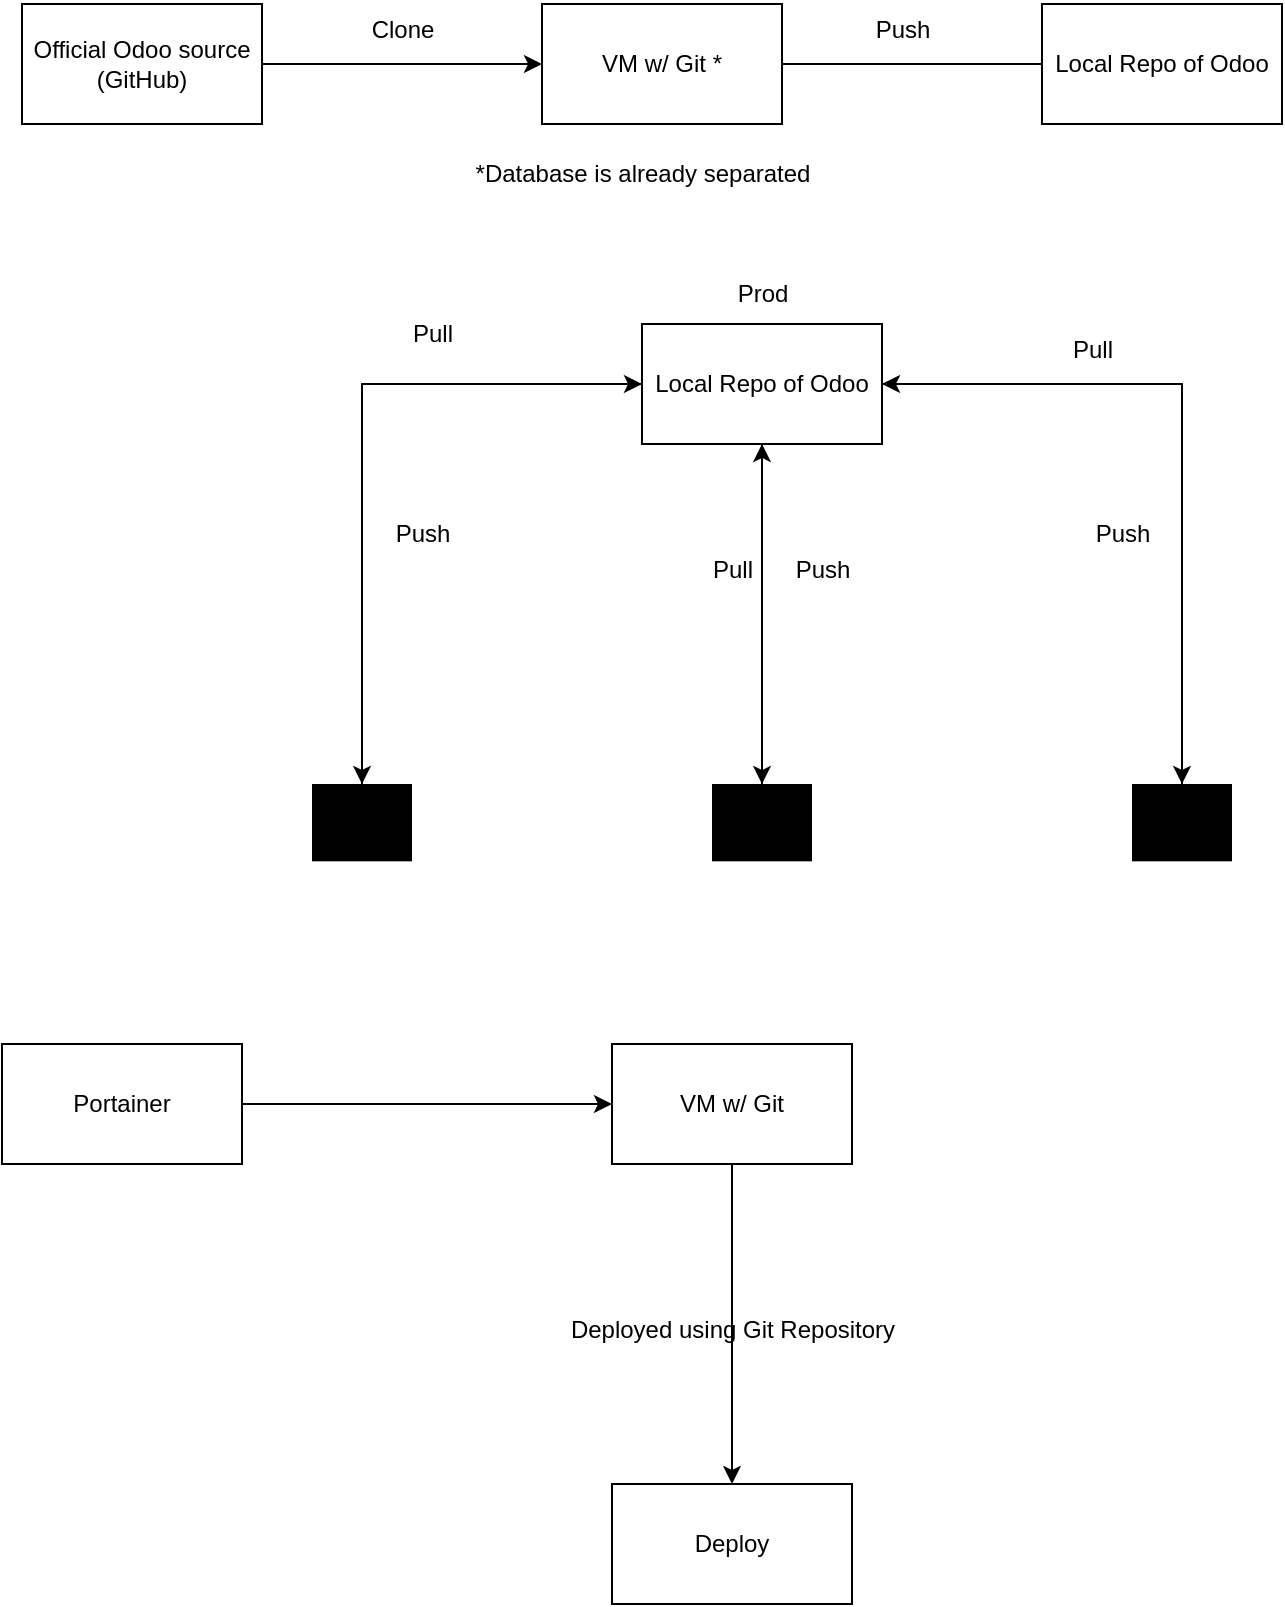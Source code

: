 <mxfile version="25.0.3">
  <diagram name="Page-1" id="1hOGvvjaj4aH0Ujx-wwU">
    <mxGraphModel dx="1050" dy="671" grid="1" gridSize="10" guides="1" tooltips="1" connect="1" arrows="1" fold="1" page="1" pageScale="1" pageWidth="850" pageHeight="1100" math="0" shadow="0">
      <root>
        <mxCell id="0" />
        <mxCell id="1" parent="0" />
        <mxCell id="M_eiNCeGALxr4e18v2u4-3" style="edgeStyle=orthogonalEdgeStyle;rounded=0;orthogonalLoop=1;jettySize=auto;html=1;" edge="1" parent="1" source="M_eiNCeGALxr4e18v2u4-2">
          <mxGeometry relative="1" as="geometry">
            <mxPoint x="310" y="60" as="targetPoint" />
          </mxGeometry>
        </mxCell>
        <mxCell id="M_eiNCeGALxr4e18v2u4-2" value="Official Odoo source (GitHub)" style="rounded=0;whiteSpace=wrap;html=1;" vertex="1" parent="1">
          <mxGeometry x="50" y="30" width="120" height="60" as="geometry" />
        </mxCell>
        <mxCell id="M_eiNCeGALxr4e18v2u4-4" value="Clone" style="text;html=1;align=center;verticalAlign=middle;resizable=0;points=[];autosize=1;strokeColor=none;fillColor=none;" vertex="1" parent="1">
          <mxGeometry x="215" y="28" width="50" height="30" as="geometry" />
        </mxCell>
        <mxCell id="M_eiNCeGALxr4e18v2u4-6" style="edgeStyle=orthogonalEdgeStyle;rounded=0;orthogonalLoop=1;jettySize=auto;html=1;" edge="1" parent="1" source="M_eiNCeGALxr4e18v2u4-5">
          <mxGeometry relative="1" as="geometry">
            <mxPoint x="570" y="60" as="targetPoint" />
          </mxGeometry>
        </mxCell>
        <mxCell id="M_eiNCeGALxr4e18v2u4-5" value="VM w/ Git *" style="rounded=0;whiteSpace=wrap;html=1;" vertex="1" parent="1">
          <mxGeometry x="310" y="30" width="120" height="60" as="geometry" />
        </mxCell>
        <mxCell id="M_eiNCeGALxr4e18v2u4-7" value="Local Repo of Odoo" style="whiteSpace=wrap;html=1;" vertex="1" parent="1">
          <mxGeometry x="560" y="30" width="120" height="60" as="geometry" />
        </mxCell>
        <mxCell id="M_eiNCeGALxr4e18v2u4-8" value="Push" style="text;html=1;align=center;verticalAlign=middle;resizable=0;points=[];autosize=1;strokeColor=none;fillColor=none;" vertex="1" parent="1">
          <mxGeometry x="465" y="28" width="50" height="30" as="geometry" />
        </mxCell>
        <mxCell id="M_eiNCeGALxr4e18v2u4-17" style="edgeStyle=orthogonalEdgeStyle;rounded=0;orthogonalLoop=1;jettySize=auto;html=1;" edge="1" parent="1" source="M_eiNCeGALxr4e18v2u4-9" target="M_eiNCeGALxr4e18v2u4-11">
          <mxGeometry relative="1" as="geometry">
            <mxPoint x="205" y="410" as="targetPoint" />
          </mxGeometry>
        </mxCell>
        <mxCell id="M_eiNCeGALxr4e18v2u4-18" style="edgeStyle=orthogonalEdgeStyle;rounded=0;orthogonalLoop=1;jettySize=auto;html=1;" edge="1" parent="1" source="M_eiNCeGALxr4e18v2u4-9" target="M_eiNCeGALxr4e18v2u4-13">
          <mxGeometry relative="1" as="geometry" />
        </mxCell>
        <mxCell id="M_eiNCeGALxr4e18v2u4-19" style="edgeStyle=orthogonalEdgeStyle;rounded=0;orthogonalLoop=1;jettySize=auto;html=1;" edge="1" parent="1" source="M_eiNCeGALxr4e18v2u4-9" target="M_eiNCeGALxr4e18v2u4-12">
          <mxGeometry relative="1" as="geometry" />
        </mxCell>
        <mxCell id="M_eiNCeGALxr4e18v2u4-9" value="Local Repo of Odoo" style="whiteSpace=wrap;html=1;" vertex="1" parent="1">
          <mxGeometry x="360" y="190" width="120" height="60" as="geometry" />
        </mxCell>
        <mxCell id="M_eiNCeGALxr4e18v2u4-10" value="Prod" style="text;html=1;align=center;verticalAlign=middle;resizable=0;points=[];autosize=1;strokeColor=none;fillColor=none;" vertex="1" parent="1">
          <mxGeometry x="395" y="160" width="50" height="30" as="geometry" />
        </mxCell>
        <mxCell id="M_eiNCeGALxr4e18v2u4-24" style="edgeStyle=orthogonalEdgeStyle;rounded=0;orthogonalLoop=1;jettySize=auto;html=1;entryX=0;entryY=0.5;entryDx=0;entryDy=0;" edge="1" parent="1" source="M_eiNCeGALxr4e18v2u4-11" target="M_eiNCeGALxr4e18v2u4-9">
          <mxGeometry relative="1" as="geometry">
            <Array as="points">
              <mxPoint x="220" y="220" />
            </Array>
          </mxGeometry>
        </mxCell>
        <mxCell id="M_eiNCeGALxr4e18v2u4-11" value="" style="sketch=0;verticalLabelPosition=bottom;sketch=0;aspect=fixed;html=1;verticalAlign=top;strokeColor=none;fillColor=#000000;align=center;outlineConnect=0;pointerEvents=1;shape=mxgraph.citrix2.desktop;" vertex="1" parent="1">
          <mxGeometry x="195" y="420" width="50" height="38.66" as="geometry" />
        </mxCell>
        <mxCell id="M_eiNCeGALxr4e18v2u4-29" style="edgeStyle=orthogonalEdgeStyle;rounded=0;orthogonalLoop=1;jettySize=auto;html=1;" edge="1" parent="1" source="M_eiNCeGALxr4e18v2u4-12">
          <mxGeometry relative="1" as="geometry">
            <mxPoint x="420" y="250" as="targetPoint" />
          </mxGeometry>
        </mxCell>
        <mxCell id="M_eiNCeGALxr4e18v2u4-12" value="" style="sketch=0;verticalLabelPosition=bottom;sketch=0;aspect=fixed;html=1;verticalAlign=top;strokeColor=none;fillColor=#000000;align=center;outlineConnect=0;pointerEvents=1;shape=mxgraph.citrix2.desktop;" vertex="1" parent="1">
          <mxGeometry x="395" y="420" width="50" height="38.66" as="geometry" />
        </mxCell>
        <mxCell id="M_eiNCeGALxr4e18v2u4-28" style="edgeStyle=orthogonalEdgeStyle;rounded=0;orthogonalLoop=1;jettySize=auto;html=1;entryX=1;entryY=0.5;entryDx=0;entryDy=0;" edge="1" parent="1" source="M_eiNCeGALxr4e18v2u4-13" target="M_eiNCeGALxr4e18v2u4-9">
          <mxGeometry relative="1" as="geometry">
            <Array as="points">
              <mxPoint x="630" y="220" />
            </Array>
          </mxGeometry>
        </mxCell>
        <mxCell id="M_eiNCeGALxr4e18v2u4-13" value="" style="sketch=0;verticalLabelPosition=bottom;sketch=0;aspect=fixed;html=1;verticalAlign=top;strokeColor=none;fillColor=#000000;align=center;outlineConnect=0;pointerEvents=1;shape=mxgraph.citrix2.desktop;" vertex="1" parent="1">
          <mxGeometry x="605" y="420" width="50" height="38.66" as="geometry" />
        </mxCell>
        <mxCell id="M_eiNCeGALxr4e18v2u4-20" value="Pull" style="text;html=1;align=center;verticalAlign=middle;resizable=0;points=[];autosize=1;strokeColor=none;fillColor=none;" vertex="1" parent="1">
          <mxGeometry x="235" y="180" width="40" height="30" as="geometry" />
        </mxCell>
        <mxCell id="M_eiNCeGALxr4e18v2u4-21" value="Pull" style="text;html=1;align=center;verticalAlign=middle;resizable=0;points=[];autosize=1;strokeColor=none;fillColor=none;" vertex="1" parent="1">
          <mxGeometry x="385" y="298" width="40" height="30" as="geometry" />
        </mxCell>
        <mxCell id="M_eiNCeGALxr4e18v2u4-22" value="Pull" style="text;html=1;align=center;verticalAlign=middle;resizable=0;points=[];autosize=1;strokeColor=none;fillColor=none;" vertex="1" parent="1">
          <mxGeometry x="565" y="188" width="40" height="30" as="geometry" />
        </mxCell>
        <mxCell id="M_eiNCeGALxr4e18v2u4-25" value="Push" style="text;html=1;align=center;verticalAlign=middle;resizable=0;points=[];autosize=1;strokeColor=none;fillColor=none;" vertex="1" parent="1">
          <mxGeometry x="225" y="280" width="50" height="30" as="geometry" />
        </mxCell>
        <mxCell id="M_eiNCeGALxr4e18v2u4-26" value="Push" style="text;html=1;align=center;verticalAlign=middle;resizable=0;points=[];autosize=1;strokeColor=none;fillColor=none;" vertex="1" parent="1">
          <mxGeometry x="425" y="298" width="50" height="30" as="geometry" />
        </mxCell>
        <mxCell id="M_eiNCeGALxr4e18v2u4-27" value="Push" style="text;html=1;align=center;verticalAlign=middle;resizable=0;points=[];autosize=1;strokeColor=none;fillColor=none;" vertex="1" parent="1">
          <mxGeometry x="575" y="280" width="50" height="30" as="geometry" />
        </mxCell>
        <mxCell id="M_eiNCeGALxr4e18v2u4-35" style="edgeStyle=orthogonalEdgeStyle;rounded=0;orthogonalLoop=1;jettySize=auto;html=1;" edge="1" parent="1" source="M_eiNCeGALxr4e18v2u4-31">
          <mxGeometry relative="1" as="geometry">
            <mxPoint x="405" y="770" as="targetPoint" />
          </mxGeometry>
        </mxCell>
        <mxCell id="M_eiNCeGALxr4e18v2u4-31" value="VM w/ Git" style="rounded=0;whiteSpace=wrap;html=1;" vertex="1" parent="1">
          <mxGeometry x="345" y="550" width="120" height="60" as="geometry" />
        </mxCell>
        <mxCell id="M_eiNCeGALxr4e18v2u4-34" style="edgeStyle=orthogonalEdgeStyle;rounded=0;orthogonalLoop=1;jettySize=auto;html=1;" edge="1" parent="1" source="M_eiNCeGALxr4e18v2u4-32" target="M_eiNCeGALxr4e18v2u4-31">
          <mxGeometry relative="1" as="geometry" />
        </mxCell>
        <mxCell id="M_eiNCeGALxr4e18v2u4-32" value="Portainer" style="rounded=0;whiteSpace=wrap;html=1;" vertex="1" parent="1">
          <mxGeometry x="40" y="550" width="120" height="60" as="geometry" />
        </mxCell>
        <mxCell id="M_eiNCeGALxr4e18v2u4-36" value="Deploy" style="whiteSpace=wrap;html=1;" vertex="1" parent="1">
          <mxGeometry x="345" y="770" width="120" height="60" as="geometry" />
        </mxCell>
        <mxCell id="M_eiNCeGALxr4e18v2u4-37" value="Deployed using Git Repository" style="text;html=1;align=center;verticalAlign=middle;resizable=0;points=[];autosize=1;strokeColor=none;fillColor=none;" vertex="1" parent="1">
          <mxGeometry x="315" y="678" width="180" height="30" as="geometry" />
        </mxCell>
        <mxCell id="M_eiNCeGALxr4e18v2u4-38" value="*Database is already separated" style="text;html=1;align=center;verticalAlign=middle;resizable=0;points=[];autosize=1;strokeColor=none;fillColor=none;" vertex="1" parent="1">
          <mxGeometry x="265" y="100" width="190" height="30" as="geometry" />
        </mxCell>
      </root>
    </mxGraphModel>
  </diagram>
</mxfile>
